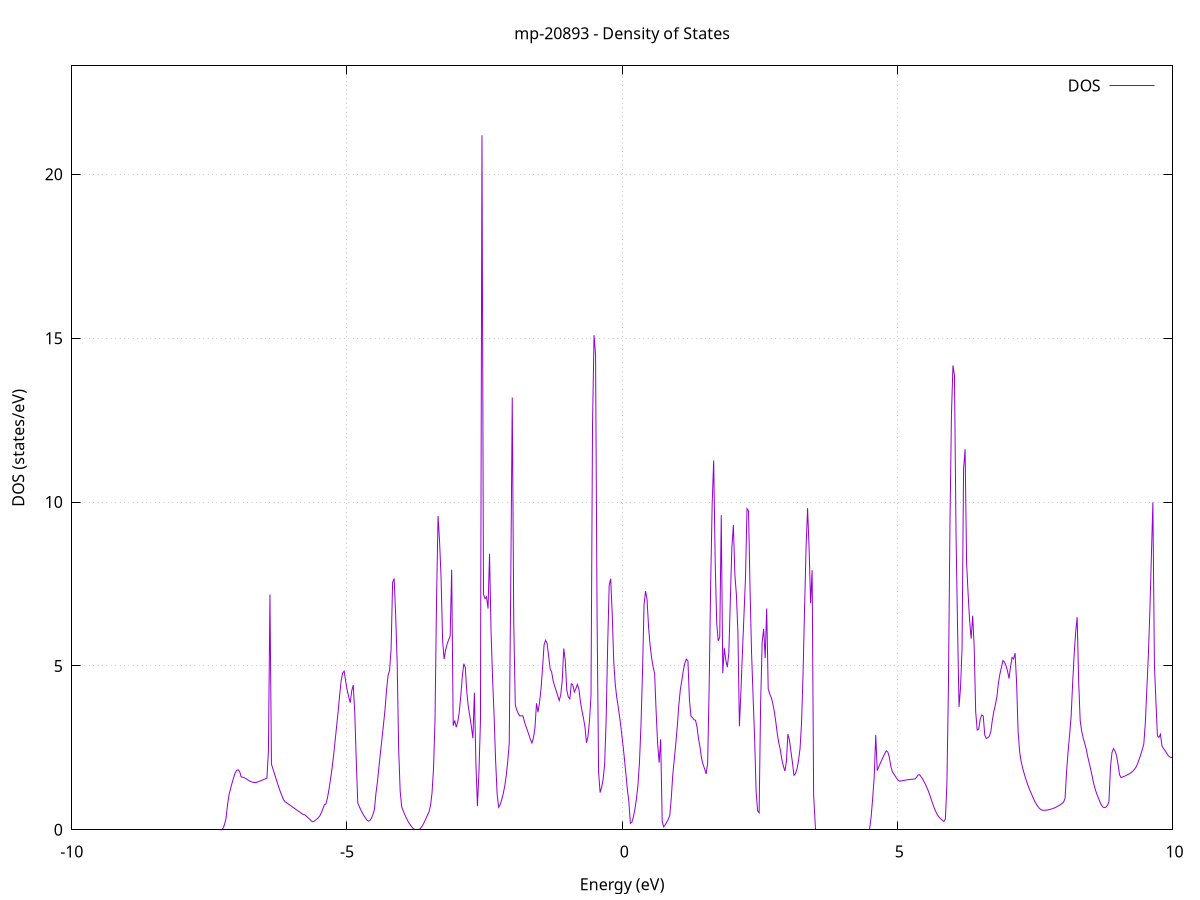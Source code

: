 set title 'mp-20893 - Density of States'
set xlabel 'Energy (eV)'
set ylabel 'DOS (states/eV)'
set grid
set xrange [-10:10]
set yrange [0:23.310]
set xzeroaxis lt -1
set terminal png size 800,600
set output 'mp-20893_dos_gnuplot.png'
plot '-' using 1:2 with lines title 'DOS'
-23.103200 0.000000
-23.075700 0.000000
-23.048200 0.000000
-23.020700 0.000000
-22.993100 0.000000
-22.965600 0.000000
-22.938100 0.000000
-22.910600 0.000000
-22.883100 0.000000
-22.855600 0.000000
-22.828000 0.000000
-22.800500 0.000000
-22.773000 0.000000
-22.745500 0.000000
-22.718000 0.000000
-22.690400 0.000000
-22.662900 0.000000
-22.635400 0.000000
-22.607900 0.000000
-22.580400 0.000000
-22.552900 0.000000
-22.525300 0.000000
-22.497800 0.000000
-22.470300 0.000000
-22.442800 0.000000
-22.415300 0.000000
-22.387700 0.000000
-22.360200 0.000000
-22.332700 0.000000
-22.305200 0.000000
-22.277700 0.000000
-22.250200 0.000000
-22.222600 0.000000
-22.195100 0.000000
-22.167600 0.000000
-22.140100 0.000000
-22.112600 0.000000
-22.085000 0.000000
-22.057500 0.000000
-22.030000 0.000000
-22.002500 0.000000
-21.975000 0.000000
-21.947500 0.000000
-21.919900 0.000000
-21.892400 0.000000
-21.864900 0.000000
-21.837400 0.000000
-21.809900 0.000000
-21.782300 0.000000
-21.754800 0.000000
-21.727300 0.000000
-21.699800 0.000000
-21.672300 0.000000
-21.644800 0.000000
-21.617200 0.000000
-21.589700 0.000000
-21.562200 0.000000
-21.534700 0.000000
-21.507200 0.000000
-21.479600 0.000000
-21.452100 0.000000
-21.424600 0.000000
-21.397100 0.000000
-21.369600 0.000000
-21.342000 0.000000
-21.314500 0.000000
-21.287000 0.000000
-21.259500 0.000000
-21.232000 0.000000
-21.204500 0.000000
-21.176900 0.000000
-21.149400 0.000000
-21.121900 0.000000
-21.094400 0.000000
-21.066900 0.000000
-21.039300 0.000000
-21.011800 0.000000
-20.984300 0.000000
-20.956800 0.000000
-20.929300 0.000000
-20.901800 0.000000
-20.874200 0.000000
-20.846700 0.000000
-20.819200 0.000000
-20.791700 0.000000
-20.764200 0.000000
-20.736600 0.000000
-20.709100 0.000000
-20.681600 0.000000
-20.654100 0.000000
-20.626600 0.000000
-20.599100 2.984300
-20.571500 80.518900
-20.544000 7.092500
-20.516500 72.574800
-20.489000 9.875400
-20.461500 66.255300
-20.433900 0.000000
-20.406400 30.136300
-20.378900 113.864200
-20.351400 185.134900
-20.323900 0.000000
-20.296400 142.499000
-20.268800 95.888700
-20.241300 30.122700
-20.213800 0.000000
-20.186300 0.000000
-20.158800 0.000000
-20.131200 0.000000
-20.103700 0.000000
-20.076200 0.000000
-20.048700 0.000000
-20.021200 0.000000
-19.993700 0.000000
-19.966100 0.000000
-19.938600 0.000000
-19.911100 0.000000
-19.883600 0.000000
-19.856100 0.000000
-19.828500 0.000000
-19.801000 0.000000
-19.773500 0.000000
-19.746000 0.000000
-19.718500 0.000000
-19.691000 0.000000
-19.663400 0.000000
-19.635900 0.000000
-19.608400 0.000000
-19.580900 0.000000
-19.553400 0.000000
-19.525800 0.000000
-19.498300 0.000000
-19.470800 0.000000
-19.443300 0.000000
-19.415800 0.000000
-19.388300 0.000000
-19.360700 0.000000
-19.333200 0.000000
-19.305700 0.000000
-19.278200 0.000000
-19.250700 0.000000
-19.223100 0.000000
-19.195600 0.000000
-19.168100 0.000000
-19.140600 0.000000
-19.113100 0.000000
-19.085600 0.000000
-19.058000 0.000000
-19.030500 0.000000
-19.003000 0.000000
-18.975500 0.000000
-18.948000 0.000000
-18.920400 0.000000
-18.892900 0.000000
-18.865400 0.000000
-18.837900 0.000000
-18.810400 0.000000
-18.782900 0.000000
-18.755300 0.000000
-18.727800 0.000000
-18.700300 0.000000
-18.672800 0.000000
-18.645300 0.000000
-18.617700 0.000000
-18.590200 0.000000
-18.562700 0.000000
-18.535200 0.000000
-18.507700 0.000000
-18.480100 0.013700
-18.452600 0.731300
-18.425100 1.929200
-18.397600 2.325400
-18.370100 2.918200
-18.342600 3.620500
-18.315000 4.299600
-18.287500 6.161400
-18.260000 7.040600
-18.232500 8.308300
-18.205000 11.029000
-18.177400 10.541000
-18.149900 9.476400
-18.122400 4.095000
-18.094900 2.610800
-18.067400 2.609400
-18.039900 3.598800
-18.012300 5.442000
-17.984800 8.865600
-17.957300 20.122600
-17.929800 10.471700
-17.902300 5.591600
-17.874700 3.917000
-17.847200 2.547800
-17.819700 1.739000
-17.792200 1.781400
-17.764700 2.583300
-17.737200 7.942500
-17.709600 18.495100
-17.682100 13.546500
-17.654600 8.040900
-17.627100 5.573100
-17.599600 4.460100
-17.572000 3.543700
-17.544500 2.851700
-17.517000 2.376800
-17.489500 1.797900
-17.462000 1.647700
-17.434500 0.669900
-17.406900 0.000000
-17.379400 0.000000
-17.351900 0.000000
-17.324400 0.000000
-17.296900 0.000000
-17.269300 0.000000
-17.241800 0.000000
-17.214300 0.000000
-17.186800 0.000000
-17.159300 0.000000
-17.131800 0.000000
-17.104200 0.000000
-17.076700 0.000000
-17.049200 0.000000
-17.021700 0.000000
-16.994200 0.000000
-16.966600 0.000000
-16.939100 0.000000
-16.911600 0.000000
-16.884100 0.000000
-16.856600 0.000000
-16.829100 0.000000
-16.801500 0.000000
-16.774000 0.000000
-16.746500 0.000000
-16.719000 0.000000
-16.691500 0.000000
-16.663900 0.000000
-16.636400 0.000000
-16.608900 0.000000
-16.581400 0.000000
-16.553900 0.000000
-16.526400 0.000000
-16.498800 0.000000
-16.471300 0.000000
-16.443800 0.000000
-16.416300 0.000000
-16.388800 0.000000
-16.361200 0.000000
-16.333700 0.000000
-16.306200 0.000000
-16.278700 0.000000
-16.251200 0.000000
-16.223700 0.000000
-16.196100 0.000000
-16.168600 0.000000
-16.141100 0.000000
-16.113600 0.000000
-16.086100 0.000000
-16.058500 0.000000
-16.031000 0.000000
-16.003500 0.000000
-15.976000 0.000000
-15.948500 0.000000
-15.920900 0.000000
-15.893400 0.000000
-15.865900 0.000000
-15.838400 0.000000
-15.810900 0.000000
-15.783400 0.000000
-15.755800 0.000000
-15.728300 0.000000
-15.700800 0.000000
-15.673300 0.000000
-15.645800 0.000000
-15.618200 0.000000
-15.590700 0.000000
-15.563200 0.000000
-15.535700 0.000000
-15.508200 0.000000
-15.480700 0.000000
-15.453100 0.000000
-15.425600 0.000000
-15.398100 0.000000
-15.370600 0.000000
-15.343100 0.000000
-15.315500 0.000000
-15.288000 0.000000
-15.260500 0.000000
-15.233000 0.000000
-15.205500 0.000000
-15.178000 0.000000
-15.150400 0.000000
-15.122900 0.000000
-15.095400 0.000000
-15.067900 0.000000
-15.040400 0.000000
-15.012800 0.000000
-14.985300 0.000000
-14.957800 0.000000
-14.930300 0.000000
-14.902800 0.000000
-14.875300 0.000000
-14.847700 0.000000
-14.820200 0.000000
-14.792700 0.000000
-14.765200 0.000000
-14.737700 0.000000
-14.710100 0.000000
-14.682600 0.000000
-14.655100 0.000000
-14.627600 0.000000
-14.600100 0.000000
-14.572600 0.000000
-14.545000 0.000000
-14.517500 0.000000
-14.490000 0.000000
-14.462500 0.000000
-14.435000 0.000000
-14.407400 0.000000
-14.379900 0.000000
-14.352400 0.000000
-14.324900 0.000000
-14.297400 0.000000
-14.269900 0.000000
-14.242300 0.000000
-14.214800 0.000000
-14.187300 0.000000
-14.159800 0.000000
-14.132300 0.000000
-14.104700 0.000000
-14.077200 0.000000
-14.049700 0.000000
-14.022200 0.000000
-13.994700 0.000000
-13.967200 0.000000
-13.939600 0.000000
-13.912100 0.000000
-13.884600 0.000000
-13.857100 0.000000
-13.829600 0.000000
-13.802000 0.000000
-13.774500 0.000000
-13.747000 0.000000
-13.719500 0.000000
-13.692000 0.000000
-13.664500 0.000000
-13.636900 0.000000
-13.609400 0.000000
-13.581900 0.000000
-13.554400 0.000000
-13.526900 0.000000
-13.499300 0.000000
-13.471800 0.000000
-13.444300 0.000000
-13.416800 0.000000
-13.389300 0.000000
-13.361700 0.000000
-13.334200 0.000000
-13.306700 0.000000
-13.279200 0.000000
-13.251700 0.000000
-13.224200 0.000000
-13.196600 0.000000
-13.169100 0.000000
-13.141600 0.000000
-13.114100 0.000000
-13.086600 0.000000
-13.059000 0.000000
-13.031500 0.000000
-13.004000 0.000000
-12.976500 0.000000
-12.949000 0.000000
-12.921500 0.000000
-12.893900 0.000000
-12.866400 0.000000
-12.838900 0.000000
-12.811400 0.000000
-12.783900 0.000000
-12.756300 0.000000
-12.728800 0.000000
-12.701300 0.000000
-12.673800 0.000000
-12.646300 0.000000
-12.618800 0.000000
-12.591200 0.000000
-12.563700 0.000000
-12.536200 14.837500
-12.508700 21.781400
-12.481200 7.895100
-12.453600 37.773900
-12.426100 18.374700
-12.398600 7.848900
-12.371100 2.328300
-12.343600 8.293700
-12.316100 9.702400
-12.288500 9.177000
-12.261000 9.053500
-12.233500 8.295400
-12.206000 8.546600
-12.178500 5.923500
-12.150900 4.579500
-12.123400 3.636100
-12.095900 2.824800
-12.068400 2.089000
-12.040900 1.227000
-12.013400 0.350200
-11.985800 0.000000
-11.958300 0.000000
-11.930800 0.000000
-11.903300 0.000000
-11.875800 0.000000
-11.848200 0.000000
-11.820700 0.000000
-11.793200 0.000000
-11.765700 0.000000
-11.738200 0.000000
-11.710700 0.000000
-11.683100 0.000000
-11.655600 0.000000
-11.628100 0.000000
-11.600600 0.000000
-11.573100 0.000000
-11.545500 0.000000
-11.518000 0.000000
-11.490500 0.000000
-11.463000 0.000000
-11.435500 0.000000
-11.408000 0.000000
-11.380400 0.000000
-11.352900 0.000000
-11.325400 0.000000
-11.297900 0.000000
-11.270400 0.000000
-11.242800 0.000000
-11.215300 0.000000
-11.187800 0.000000
-11.160300 0.000000
-11.132800 0.000000
-11.105300 0.000000
-11.077700 0.000000
-11.050200 0.000000
-11.022700 0.000000
-10.995200 0.000000
-10.967700 0.000000
-10.940100 0.000000
-10.912600 0.000000
-10.885100 0.000000
-10.857600 0.000000
-10.830100 0.000000
-10.802600 0.000000
-10.775000 0.000000
-10.747500 0.000000
-10.720000 0.000000
-10.692500 0.000000
-10.665000 0.000000
-10.637400 0.000000
-10.609900 0.000000
-10.582400 0.000000
-10.554900 0.000000
-10.527400 0.000000
-10.499800 0.000000
-10.472300 0.000000
-10.444800 0.000000
-10.417300 0.000000
-10.389800 0.000000
-10.362300 0.000000
-10.334700 0.000000
-10.307200 0.000000
-10.279700 0.000000
-10.252200 0.000000
-10.224700 0.000000
-10.197100 0.000000
-10.169600 0.000000
-10.142100 0.000000
-10.114600 0.000000
-10.087100 0.000000
-10.059600 0.000000
-10.032000 0.000000
-10.004500 0.000000
-9.977000 0.000000
-9.949500 0.000000
-9.922000 0.000000
-9.894400 0.000000
-9.866900 0.000000
-9.839400 0.000000
-9.811900 0.000000
-9.784400 0.000000
-9.756900 0.000000
-9.729300 0.000000
-9.701800 0.000000
-9.674300 0.000000
-9.646800 0.000000
-9.619300 0.000000
-9.591700 0.000000
-9.564200 0.000000
-9.536700 0.000000
-9.509200 0.000000
-9.481700 0.000000
-9.454200 0.000000
-9.426600 0.000000
-9.399100 0.000000
-9.371600 0.000000
-9.344100 0.000000
-9.316600 0.000000
-9.289000 0.000000
-9.261500 0.000000
-9.234000 0.000000
-9.206500 0.000000
-9.179000 0.000000
-9.151500 0.000000
-9.123900 0.000000
-9.096400 0.000000
-9.068900 0.000000
-9.041400 0.000000
-9.013900 0.000000
-8.986300 0.000000
-8.958800 0.000000
-8.931300 0.000000
-8.903800 0.000000
-8.876300 0.000000
-8.848800 0.000000
-8.821200 0.000000
-8.793700 0.000000
-8.766200 0.000000
-8.738700 0.000000
-8.711200 0.000000
-8.683600 0.000000
-8.656100 0.000000
-8.628600 0.000000
-8.601100 0.000000
-8.573600 0.000000
-8.546100 0.000000
-8.518500 0.000000
-8.491000 0.000000
-8.463500 0.000000
-8.436000 0.000000
-8.408500 0.000000
-8.380900 0.000000
-8.353400 0.000000
-8.325900 0.000000
-8.298400 0.000000
-8.270900 0.000000
-8.243400 0.000000
-8.215800 0.000000
-8.188300 0.000000
-8.160800 0.000000
-8.133300 0.000000
-8.105800 0.000000
-8.078200 0.000000
-8.050700 0.000000
-8.023200 0.000000
-7.995700 0.000000
-7.968200 0.000000
-7.940600 0.000000
-7.913100 0.000000
-7.885600 0.000000
-7.858100 0.000000
-7.830600 0.000000
-7.803100 0.000000
-7.775500 0.000000
-7.748000 0.000000
-7.720500 0.000000
-7.693000 0.000000
-7.665500 0.000000
-7.637900 0.000000
-7.610400 0.000000
-7.582900 0.000000
-7.555400 0.000000
-7.527900 0.000000
-7.500400 0.000000
-7.472800 0.000000
-7.445300 0.000000
-7.417800 0.000000
-7.390300 0.000000
-7.362800 0.000000
-7.335200 0.000000
-7.307700 0.000000
-7.280200 0.000100
-7.252700 0.042000
-7.225200 0.159000
-7.197700 0.351100
-7.170100 0.768200
-7.142600 1.074400
-7.115100 1.256500
-7.087600 1.428100
-7.060100 1.589500
-7.032500 1.732200
-7.005000 1.814200
-6.977500 1.829900
-6.950000 1.779000
-6.922500 1.613400
-6.895000 1.605000
-6.867400 1.588900
-6.839900 1.565000
-6.812400 1.533700
-6.784900 1.503300
-6.757400 1.478400
-6.729800 1.458700
-6.702300 1.446200
-6.674800 1.442200
-6.647300 1.446600
-6.619800 1.459500
-6.592300 1.478900
-6.564700 1.498600
-6.537200 1.518000
-6.509700 1.536900
-6.482200 1.555600
-6.454700 1.573800
-6.427100 2.398600
-6.399600 7.177700
-6.372100 2.005300
-6.344600 1.854800
-6.317100 1.710700
-6.289600 1.562400
-6.262000 1.415900
-6.234500 1.275300
-6.207000 1.144800
-6.179500 1.024600
-6.152000 0.914500
-6.124400 0.855900
-6.096900 0.823500
-6.069400 0.791100
-6.041900 0.758600
-6.014400 0.726100
-5.986900 0.693400
-5.959300 0.660700
-5.931800 0.627900
-5.904300 0.595000
-5.876800 0.562100
-5.849300 0.529100
-5.821700 0.496000
-5.794200 0.467800
-5.766700 0.455700
-5.739200 0.415600
-5.711700 0.374400
-5.684200 0.332200
-5.656600 0.288800
-5.629100 0.244400
-5.601600 0.257200
-5.574100 0.288900
-5.546600 0.327200
-5.519000 0.372200
-5.491500 0.429000
-5.464000 0.530400
-5.436500 0.644400
-5.409000 0.768000
-5.381400 0.789500
-5.353900 0.979000
-5.326400 1.237600
-5.298900 1.547000
-5.271400 1.872900
-5.243900 2.261300
-5.216300 2.701300
-5.188800 3.145400
-5.161300 3.594200
-5.133800 4.090000
-5.106300 4.543600
-5.078700 4.783700
-5.051200 4.840900
-5.023700 4.529100
-4.996200 4.257900
-4.968700 4.063000
-4.941200 3.879000
-4.913600 4.237800
-4.886100 4.417100
-4.858600 3.585700
-4.831100 2.122600
-4.803600 0.817300
-4.776000 0.705900
-4.748500 0.606700
-4.721000 0.516500
-4.693500 0.435200
-4.666000 0.362800
-4.638500 0.299300
-4.610900 0.263800
-4.583400 0.283300
-4.555900 0.349800
-4.528400 0.463300
-4.500900 0.623700
-4.473300 1.114000
-4.445800 1.470000
-4.418300 1.931200
-4.390800 2.371400
-4.363300 2.792700
-4.335800 3.222900
-4.308200 3.678200
-4.280700 4.269600
-4.253200 4.707500
-4.225700 4.862200
-4.198200 5.513300
-4.170600 7.552700
-4.143100 7.667100
-4.115600 6.562200
-4.088100 5.114100
-4.060600 2.451500
-4.033100 1.170300
-4.005500 0.698900
-3.978000 0.577100
-3.950500 0.465900
-3.923000 0.365200
-3.895500 0.275100
-3.867900 0.195600
-3.840400 0.126600
-3.812900 0.068200
-3.785400 0.020400
-3.757900 0.000000
-3.730400 0.000000
-3.702800 0.000000
-3.675300 0.020200
-3.647800 0.077900
-3.620300 0.151000
-3.592800 0.239600
-3.565200 0.343600
-3.537700 0.445000
-3.510200 0.543900
-3.482700 0.729400
-3.455200 1.112100
-3.427700 1.856300
-3.400100 3.353700
-3.372600 6.993400
-3.345100 9.576300
-3.317600 8.808000
-3.290100 7.688600
-3.262500 5.783000
-3.235000 5.209800
-3.207500 5.491900
-3.180000 5.665600
-3.152500 5.800900
-3.125000 5.907100
-3.097400 7.935700
-3.069900 3.176800
-3.042400 3.336100
-3.014900 3.131400
-2.987400 3.287700
-2.959800 3.585800
-2.932300 4.079700
-2.904800 4.659200
-2.877300 5.068100
-2.849800 4.949100
-2.822300 4.197300
-2.794700 3.743100
-2.767200 3.469700
-2.739700 3.153200
-2.712200 2.792300
-2.684700 4.179600
-2.657100 2.016700
-2.629600 0.722800
-2.602100 1.744100
-2.574600 3.321500
-2.547100 21.191300
-2.519500 7.188200
-2.492000 7.055100
-2.464500 7.108700
-2.437000 6.749600
-2.409500 8.421200
-2.382000 6.039100
-2.354400 4.621000
-2.326900 3.490000
-2.299400 2.126300
-2.271900 1.094300
-2.244400 0.687100
-2.216800 0.765900
-2.189300 0.911800
-2.161800 1.093800
-2.134300 1.319800
-2.106800 1.646800
-2.079300 2.086300
-2.051700 2.638100
-2.024200 7.459500
-1.996700 13.190800
-1.969200 6.279100
-1.941700 3.810300
-1.914100 3.650200
-1.886600 3.541200
-1.859100 3.475500
-1.831600 3.476100
-1.804100 3.479900
-1.776600 3.305000
-1.749000 3.160100
-1.721500 3.032300
-1.694000 2.897600
-1.666500 2.755900
-1.639000 2.648000
-1.611400 2.810400
-1.583900 3.106700
-1.556400 3.859700
-1.528900 3.587000
-1.501400 3.885100
-1.473900 4.302400
-1.446300 4.937300
-1.418800 5.639700
-1.391300 5.783700
-1.363800 5.687000
-1.336300 5.308500
-1.308700 4.913200
-1.281200 4.814100
-1.253700 4.543600
-1.226200 4.381600
-1.198700 4.243800
-1.171200 4.093100
-1.143600 3.944400
-1.116100 4.117300
-1.088600 4.552900
-1.061100 5.530000
-1.033600 5.167000
-1.006000 4.262200
-0.978500 4.053500
-0.951000 3.993300
-0.923500 4.453900
-0.896000 4.419700
-0.868500 4.205500
-0.840900 4.304800
-0.813400 4.437300
-0.785900 4.295200
-0.758400 3.911900
-0.730900 3.642100
-0.703300 3.409300
-0.675800 3.137500
-0.648300 2.655000
-0.620800 2.842800
-0.593300 3.320800
-0.565800 4.100200
-0.538200 12.358600
-0.510700 15.095200
-0.483200 14.506400
-0.455700 6.518100
-0.428200 1.771100
-0.400600 1.136400
-0.373100 1.292200
-0.345600 1.540900
-0.318100 1.988900
-0.290600 3.362600
-0.263100 5.624900
-0.235500 7.463100
-0.208000 7.658300
-0.180500 6.583600
-0.153000 5.137300
-0.125500 4.446800
-0.097900 4.035500
-0.070400 3.736400
-0.042900 3.402800
-0.015400 3.034800
0.012100 2.632300
0.039700 2.195300
0.067200 1.723900
0.094700 1.230000
0.122200 0.855100
0.149700 0.194800
0.177200 0.232900
0.204800 0.396300
0.232300 0.633200
0.259800 0.944000
0.287300 1.366700
0.314800 2.063200
0.342400 3.191100
0.369900 4.802100
0.397400 6.847200
0.424900 7.284600
0.452400 7.032800
0.479900 6.189400
0.507500 5.627300
0.535000 5.247700
0.562500 4.978000
0.590000 4.768000
0.617500 3.610900
0.645100 2.614200
0.672600 2.047600
0.700100 2.762900
0.727600 0.262100
0.755100 0.089600
0.782600 0.150800
0.810200 0.227900
0.837700 0.320900
0.865200 0.433300
0.892700 0.970100
0.920200 1.682500
0.947800 2.160900
0.975300 2.639800
1.002800 3.173200
1.030300 3.816800
1.057800 4.282200
1.085300 4.564800
1.112900 4.872500
1.140400 5.095400
1.167900 5.205900
1.195400 5.151000
1.222900 3.960000
1.250500 3.464600
1.278000 3.423800
1.305500 3.357600
1.333000 3.343400
1.360500 3.134600
1.388000 2.772800
1.415600 2.512500
1.443100 2.169800
1.470600 1.991300
1.498100 1.860100
1.525600 1.703900
1.553200 2.027500
1.580700 4.332500
1.608200 7.477500
1.635700 9.936200
1.663200 11.271600
1.690700 8.162500
1.718300 6.296900
1.745800 5.760300
1.773300 5.879400
1.800800 9.601000
1.828300 4.775800
1.855900 5.542400
1.883400 5.176300
1.910900 4.965000
1.938400 5.390300
1.965900 7.011600
1.993400 8.604500
2.021000 9.300400
2.048500 7.784800
2.076000 7.167700
2.103500 6.019200
2.131000 3.160900
2.158600 4.244300
2.186100 5.432100
2.213600 6.554900
2.241100 7.687400
2.268600 9.797400
2.296100 9.734600
2.323700 7.362000
2.351200 5.418700
2.378700 4.083400
2.406200 2.835800
2.433700 1.187400
2.461300 0.578000
2.488800 0.518000
2.516300 3.863600
2.543800 5.716400
2.571300 6.129700
2.598900 5.239700
2.626400 6.749800
2.653900 4.300400
2.681400 4.146200
2.708900 4.039200
2.736400 3.863900
2.764000 3.612200
2.791500 3.297100
2.819000 2.935300
2.846500 2.651900
2.874000 2.439400
2.901600 2.147600
2.929100 1.945700
2.956600 1.793500
2.984100 2.073800
3.011600 2.919600
3.039100 2.745500
3.066700 2.391900
3.094200 2.052800
3.121700 1.660400
3.149200 1.711400
3.176700 1.859700
3.204300 2.105100
3.231800 2.465000
3.259300 3.251200
3.286800 4.742100
3.314300 6.730700
3.341800 8.608700
3.369400 9.814900
3.396900 8.585100
3.424400 6.913400
3.451900 7.919900
3.479400 1.063200
3.507000 0.000000
3.534500 0.000000
3.562000 0.000000
3.589500 0.000000
3.617000 0.000000
3.644500 0.000000
3.672100 0.000000
3.699600 0.000000
3.727100 0.000000
3.754600 0.000000
3.782100 0.000000
3.809700 0.000000
3.837200 0.000000
3.864700 0.000000
3.892200 0.000000
3.919700 0.000000
3.947200 0.000000
3.974800 0.000000
4.002300 0.000000
4.029800 0.000000
4.057300 0.000000
4.084800 0.000000
4.112400 0.000000
4.139900 0.000000
4.167400 0.000000
4.194900 0.000000
4.222400 0.000000
4.249900 0.000000
4.277500 0.000000
4.305000 0.000000
4.332500 0.000000
4.360000 0.000000
4.387500 0.000000
4.415100 0.000000
4.442600 0.000000
4.470100 0.000000
4.497600 0.000000
4.525100 0.408800
4.552600 0.972300
4.580200 1.618600
4.607700 2.890100
4.635200 1.808000
4.662700 1.919300
4.690200 2.027100
4.717800 2.131400
4.745300 2.232100
4.772800 2.327400
4.800300 2.409200
4.827800 2.371700
4.855300 2.205500
4.882900 1.932800
4.910400 1.769700
4.937900 1.700400
4.965400 1.627100
4.992900 1.558800
5.020500 1.503600
5.048000 1.484400
5.075500 1.492700
5.103000 1.501900
5.130500 1.510400
5.158100 1.518300
5.185600 1.525400
5.213100 1.531900
5.240600 1.537800
5.268100 1.543000
5.295600 1.547500
5.323200 1.551300
5.350700 1.603300
5.378200 1.675600
5.405700 1.677200
5.433200 1.618100
5.460800 1.546600
5.488300 1.463900
5.515800 1.369900
5.543300 1.264800
5.570800 1.150200
5.598300 1.022000
5.625900 0.875500
5.653400 0.741900
5.680900 0.623800
5.708400 0.521500
5.735900 0.435100
5.763500 0.377200
5.791000 0.329900
5.818500 0.289700
5.846000 0.255400
5.873500 0.329500
5.901000 1.414300
5.928600 4.354300
5.956100 9.276700
5.983600 12.664700
6.011100 14.169500
6.038600 13.858900
6.066200 9.082100
6.093700 6.247400
6.121200 3.748400
6.148700 4.344900
6.176200 5.531200
6.203700 11.017300
6.231300 11.610900
6.258800 8.143500
6.286300 7.194800
6.313800 6.378500
6.341300 5.833400
6.368900 6.530500
6.396400 5.588700
6.423900 3.601700
6.451400 3.043500
6.478900 3.068400
6.506400 3.379300
6.534000 3.504400
6.561500 3.471600
6.589000 2.887100
6.616500 2.787800
6.644000 2.808300
6.671600 2.854900
6.699100 2.995800
6.726600 3.342600
6.754100 3.617200
6.781600 3.814300
6.809100 4.057100
6.836700 4.471900
6.864200 4.755100
6.891700 4.954100
6.919200 5.163600
6.946700 5.120900
6.974300 5.007100
7.001800 4.848200
7.029300 4.616400
7.056800 4.972400
7.084300 5.257600
7.111800 5.212200
7.139400 5.390300
7.166900 4.511400
7.194400 3.006200
7.221900 2.393800
7.249400 2.081300
7.277000 1.886800
7.304500 1.718100
7.332000 1.563300
7.359500 1.422400
7.387000 1.295300
7.414500 1.182000
7.442100 1.079800
7.469600 0.965900
7.497100 0.867300
7.524600 0.785200
7.552100 0.716300
7.579700 0.655600
7.607200 0.617900
7.634700 0.596100
7.662200 0.595300
7.689700 0.597300
7.717200 0.602100
7.744800 0.609600
7.772300 0.620000
7.799800 0.633100
7.827300 0.649000
7.854800 0.667700
7.882400 0.689200
7.909900 0.713400
7.937400 0.740400
7.964900 0.770300
7.992400 0.802900
8.020000 0.838300
8.047500 0.955000
8.075000 1.758300
8.102500 2.374300
8.130000 2.891100
8.157500 3.444000
8.185100 4.448000
8.212600 5.334200
8.240100 6.021300
8.267600 6.487600
8.295100 4.525000
8.322700 3.330200
8.350200 3.003500
8.377700 2.800200
8.405200 2.634900
8.432700 2.459400
8.460200 2.228700
8.487800 2.029300
8.515300 1.832900
8.542800 1.613800
8.570300 1.394000
8.597800 1.224000
8.625400 1.090800
8.652900 0.972100
8.680400 0.858300
8.707900 0.755300
8.735400 0.694300
8.762900 0.674700
8.790500 0.691100
8.818000 0.743300
8.845500 0.856700
8.873000 1.905700
8.900500 2.358400
8.928100 2.476500
8.955600 2.405000
8.983100 2.264600
9.010600 1.995400
9.038100 1.678500
9.065600 1.594100
9.093200 1.610700
9.120700 1.629600
9.148200 1.650600
9.175700 1.673500
9.203200 1.698600
9.230800 1.725900
9.258300 1.758700
9.285800 1.799400
9.313300 1.852000
9.340800 1.923800
9.368300 2.030300
9.395900 2.157600
9.423400 2.297100
9.450900 2.448800
9.478400 2.612800
9.505900 3.248000
9.533500 4.288800
9.561000 5.309100
9.588500 6.659500
9.616000 8.318600
9.643500 9.994300
9.671000 5.065400
9.698600 3.916000
9.726100 2.866900
9.753600 2.819100
9.781100 2.915800
9.808600 2.555000
9.836200 2.483700
9.863700 2.416400
9.891200 2.345300
9.918700 2.270500
9.946200 2.225900
9.973700 2.202000
10.001300 2.216500
10.028800 2.259000
10.056300 2.343600
10.083800 2.879800
10.111300 3.980900
10.138900 4.747100
10.166400 6.051600
10.193900 10.465700
10.221400 4.470300
10.248900 4.010200
10.276400 8.794600
10.304000 12.774300
10.331500 13.868300
10.359000 8.472500
10.386500 4.713700
10.414000 3.810400
10.441600 3.178400
10.469100 2.482200
10.496600 0.757700
10.524100 0.000000
10.551600 0.000000
10.579200 0.000000
10.606700 0.000000
10.634200 0.000000
10.661700 0.000000
10.689200 0.000000
10.716700 0.000000
10.744300 0.000000
10.771800 0.004400
10.799300 1.917200
10.826800 1.511800
10.854300 1.473000
10.881900 1.471700
10.909400 1.827800
10.936900 2.756100
10.964400 3.922900
10.991900 4.041900
11.019400 3.958000
11.047000 3.789500
11.074500 3.737300
11.102000 4.079000
11.129500 3.500100
11.157000 3.154900
11.184600 2.936200
11.212100 2.723000
11.239600 2.522200
11.267100 2.328300
11.294600 2.140600
11.322100 1.958900
11.349700 1.773000
11.377200 1.575200
11.404700 1.321400
11.432200 1.189200
11.459700 1.099300
11.487300 1.023700
11.514800 0.965100
11.542300 0.924100
11.569800 0.889600
11.597300 0.862100
11.624800 0.841900
11.652400 0.829200
11.679900 0.823900
11.707400 1.101400
11.734900 1.330800
11.762400 1.531100
11.790000 1.866500
11.817500 2.398800
11.845000 2.457900
11.872500 2.496900
11.900000 2.516200
11.927500 2.515700
11.955100 2.495600
11.982600 2.455800
12.010100 2.396200
12.037600 2.316900
12.065100 2.358300
12.092700 2.368300
12.120200 1.847500
12.147700 1.844200
12.175200 1.846700
12.202700 1.852600
12.230200 1.861900
12.257800 1.874700
12.285300 1.895200
12.312800 1.920200
12.340300 1.949400
12.367800 1.990300
12.395400 2.041000
12.422900 2.110900
12.450400 2.185200
12.477900 2.262100
12.505400 2.343500
12.532900 2.438700
12.560500 2.547300
12.588000 2.673600
12.615500 2.819500
12.643000 2.977500
12.670500 3.074800
12.698100 3.151900
12.725600 3.193600
12.753100 3.113700
12.780600 3.058500
12.808100 3.032600
12.835600 5.977300
12.863200 3.394500
12.890700 3.178900
12.918200 2.949800
12.945700 2.716800
12.973200 2.483400
13.000800 2.254500
13.028300 2.147500
13.055800 2.042100
13.083300 1.938300
13.110800 1.836100
13.138400 1.752600
13.165900 1.698400
13.193400 1.646000
13.220900 1.601900
13.248400 1.568800
13.275900 1.546800
13.303500 1.535900
13.331000 1.540800
13.358500 1.590500
13.386000 1.636000
13.413500 1.720400
13.441100 1.818200
13.468600 1.905600
13.496100 1.982800
13.523600 2.049500
13.551100 1.821700
13.578600 1.585400
13.606200 1.322700
13.633700 1.405500
13.661200 1.482100
13.688700 1.561800
13.716200 1.644500
13.743800 1.730400
13.771300 1.821900
13.798800 1.889200
13.826300 1.960400
13.853800 2.022200
13.881300 2.074500
13.908900 2.117500
13.936400 2.151100
13.963900 2.175900
13.991400 2.193700
14.018900 2.204600
14.046500 2.208600
14.074000 2.206400
14.101500 2.200400
14.129000 2.194000
14.156500 2.217800
14.184000 2.249900
14.211600 2.286200
14.239100 2.325100
14.266600 2.366500
14.294100 2.410500
14.321600 2.457100
14.349200 2.507600
14.376700 2.563600
14.404200 2.632100
14.431700 2.716100
14.459200 2.881300
14.486700 3.221400
14.514300 3.720700
14.541800 4.299300
14.569300 4.526100
14.596800 5.015000
14.624300 5.122000
14.651900 5.851400
14.679400 6.639000
14.706900 5.907100
14.734400 4.431100
14.761900 3.207500
14.789400 3.184000
14.817000 3.192600
14.844500 3.238100
14.872000 4.310100
14.899500 4.885900
14.927000 5.328800
14.954600 5.720800
14.982100 6.042700
15.009600 5.933700
15.037100 2.751200
15.064600 2.339100
15.092100 2.139600
15.119700 2.803100
15.147200 4.080100
15.174700 4.058600
15.202200 3.300900
15.229700 2.577900
15.257300 2.653600
15.284800 3.402700
15.312300 3.344300
15.339800 3.165100
15.367300 2.865100
15.394800 2.431200
15.422400 2.007000
15.449900 1.607300
15.477400 1.265000
15.504900 0.894800
15.532400 0.478100
15.560000 0.454400
15.587500 0.434400
15.615000 0.418200
15.642500 0.530900
15.670000 0.673300
15.697500 0.824000
15.725100 0.598200
15.752600 0.453200
15.780100 0.611900
15.807600 1.610800
15.835100 3.949900
15.862700 4.112700
15.890200 3.796800
15.917700 4.059400
15.945200 4.533600
15.972700 5.078600
16.000300 5.213300
16.027800 4.952400
16.055300 5.376100
16.082800 5.914800
16.110300 6.437300
16.137800 4.358700
16.165400 3.146800
16.192900 2.163100
16.220400 1.394400
16.247900 0.930300
16.275400 0.736300
16.303000 0.621100
16.330500 0.555100
16.358000 0.536800
16.385500 0.599400
16.413000 0.827500
16.440500 1.092600
16.468100 1.192200
16.495600 1.307600
16.523100 1.438800
16.550600 1.752500
16.578100 2.407700
16.605700 2.661500
16.633200 2.990900
16.660700 4.320400
16.688200 8.814400
16.715700 11.862200
16.743200 8.092700
16.770800 5.870100
16.798300 4.457600
16.825800 3.378800
16.853300 2.831700
16.880800 5.821000
16.908400 5.166200
16.935900 5.396600
16.963400 6.047900
16.990900 6.781000
17.018400 7.191800
17.045900 7.551400
17.073500 8.706100
17.101000 5.011800
17.128500 3.739200
17.156000 3.111900
17.183500 2.710600
17.211100 2.750500
17.238600 3.806800
17.266100 3.077300
17.293600 2.545500
17.321100 2.498900
17.348600 2.686800
17.376200 2.928100
17.403700 3.222800
17.431200 3.627900
17.458700 4.699800
17.486200 5.182100
17.513800 4.442500
17.541300 3.649900
17.568800 2.798100
17.596300 2.143800
17.623800 1.913300
17.651300 1.728400
17.678900 1.586700
17.706400 1.467600
17.733900 1.394400
17.761400 1.353200
17.788900 1.328000
17.816500 1.318800
17.844000 1.321500
17.871500 1.498600
17.899000 2.025900
17.926500 2.836900
17.954000 3.792600
17.981600 4.855000
18.009100 6.023100
18.036600 5.943900
18.064100 5.691900
18.091600 5.510100
18.119200 5.135500
18.146700 5.154500
18.174200 4.747100
18.201700 4.730400
18.229200 4.367800
18.256700 3.988700
18.284300 3.741600
18.311800 3.679200
18.339300 3.743400
18.366800 3.771400
18.394300 3.753400
18.421900 3.688700
18.449400 3.545600
18.476900 3.321300
18.504400 3.044500
18.531900 2.738500
18.559500 2.489300
18.587000 2.307100
18.614500 2.252200
18.642000 2.607100
18.669500 2.905200
18.697000 3.269600
18.724600 3.344700
18.752100 3.279400
18.779600 3.315000
18.807100 3.473300
18.834600 3.891700
18.862200 4.716300
18.889700 5.149800
18.917200 5.380900
18.944700 5.429500
18.972200 5.446300
18.999700 5.531100
19.027300 5.787900
19.054800 6.086200
19.082300 5.509700
19.109800 3.849700
19.137300 2.641000
19.164900 1.922400
19.192400 1.805800
19.219900 1.768900
19.247400 1.763800
19.274900 2.235400
19.302400 2.340700
19.330000 2.427900
19.357500 2.611700
19.385000 3.081200
19.412500 4.607100
19.440000 8.273600
19.467600 7.028000
19.495100 6.563200
19.522600 5.819500
19.550100 5.016900
19.577600 4.166900
19.605100 3.571300
19.632700 3.079200
19.660200 2.667000
19.687700 2.446100
19.715200 2.438800
19.742700 2.664500
19.770300 3.712600
19.797800 4.929800
19.825300 5.145000
19.852800 4.479900
19.880300 3.682000
19.907800 3.395300
19.935400 3.226400
19.962900 2.983200
19.990400 2.841600
20.017900 2.888500
20.045400 3.143800
20.073000 3.539000
20.100500 3.902000
20.128000 4.234800
20.155500 3.462000
20.183000 2.494900
20.210500 2.515000
20.238100 2.675900
20.265600 2.987500
20.293100 3.862600
20.320600 5.085300
20.348100 4.556000
20.375700 3.227100
20.403200 2.583000
20.430700 2.453600
20.458200 3.031900
20.485700 2.566500
20.513200 1.778300
20.540800 2.238000
20.568300 3.304100
20.595800 4.174700
20.623300 3.749100
20.650800 2.839900
20.678400 2.841300
20.705900 2.805600
20.733400 2.732800
20.760900 2.684500
20.788400 2.778900
20.815900 2.895700
20.843500 3.044300
20.871000 3.249200
20.898500 3.394500
20.926000 3.326800
20.953500 3.352700
20.981100 3.603400
21.008600 3.984400
21.036100 4.127000
21.063600 3.654700
21.091100 3.099800
21.118700 2.806200
21.146200 2.671100
21.173700 2.591000
21.201200 2.338800
21.228700 1.946800
21.256200 1.618400
21.283800 1.354000
21.311300 1.157400
21.338800 1.020300
21.366300 0.973400
21.393800 1.182300
21.421400 1.436200
21.448900 1.743200
21.476400 2.113800
21.503900 2.510600
21.531400 2.907700
21.558900 3.310600
21.586500 3.713400
21.614000 4.144400
21.641500 3.849200
21.669000 4.484900
21.696500 5.399600
21.724100 5.323200
21.751600 4.466900
21.779100 3.942500
21.806600 4.211500
21.834100 5.005500
21.861600 2.861100
21.889200 2.542200
21.916700 2.289600
21.944200 2.099300
21.971700 2.115200
21.999200 2.361600
22.026800 2.815100
22.054300 3.501900
22.081800 4.413200
22.109300 5.668700
22.136800 7.142500
22.164300 7.873300
22.191900 8.334700
22.219400 7.732000
22.246900 6.597600
22.274400 5.102900
22.301900 3.664300
22.329500 2.860100
22.357000 2.520600
22.384500 2.444600
22.412000 2.559000
22.439500 2.804700
22.467000 3.169300
22.494600 3.549700
22.522100 4.097600
22.549600 4.756100
22.577100 5.093200
22.604600 4.938000
22.632200 4.529900
22.659700 4.300000
22.687200 4.064900
22.714700 3.821800
22.742200 3.570200
22.769700 3.244200
22.797300 2.971600
22.824800 2.778300
22.852300 2.644400
22.879800 2.513000
22.907300 2.417500
22.934900 2.502800
22.962400 2.662400
22.989900 4.206900
23.017400 4.988300
23.044900 5.614000
23.072400 5.945300
23.100000 5.916500
23.127500 5.284300
23.155000 4.842700
23.182500 4.553700
23.210000 4.345900
23.237600 4.102400
23.265100 4.011700
23.292600 3.935200
23.320100 3.856200
23.347600 3.774700
23.375100 3.691900
23.402700 3.612700
23.430200 3.525800
23.457700 3.506200
23.485200 3.296300
23.512700 3.023000
23.540300 2.977900
23.567800 3.008200
23.595300 3.023600
23.622800 2.905200
23.650300 2.757100
23.677900 2.754800
23.705400 2.763400
23.732900 2.784200
23.760400 2.828400
23.787900 3.019700
23.815400 3.352100
23.843000 3.794400
23.870500 4.678300
23.898000 5.653000
23.925500 5.335000
23.953000 5.944400
23.980600 6.273100
24.008100 6.294500
24.035600 5.844800
24.063100 5.082700
24.090600 4.594700
24.118100 4.226500
24.145700 4.020900
24.173200 3.742100
24.200700 3.529000
24.228200 3.414700
24.255700 3.358300
24.283300 3.333600
24.310800 3.661900
24.338300 3.731000
24.365800 3.166300
24.393300 2.355600
24.420800 2.174800
24.448400 2.484400
24.475900 2.557200
24.503400 2.620700
24.530900 2.675000
24.558400 2.782400
24.586000 2.915500
24.613500 2.994500
24.641000 3.026900
24.668500 3.017200
24.696000 3.055000
24.723500 3.202400
24.751100 3.316700
24.778600 3.743200
24.806100 4.027500
24.833600 4.295900
24.861100 4.585100
24.888700 4.897400
24.916200 5.114200
24.943700 5.191100
24.971200 5.185200
24.998700 5.040200
25.026200 4.550500
25.053800 4.202600
25.081300 4.299000
25.108800 4.623700
25.136300 4.940400
25.163800 4.930200
25.191400 5.142000
25.218900 5.745800
25.246400 5.893600
25.273900 5.853300
25.301400 5.646800
25.328900 4.387900
25.356500 3.368700
25.384000 2.875300
25.411500 2.607900
25.439000 2.469600
25.466500 2.526300
25.494100 2.672100
25.521600 2.611600
25.549100 2.585500
25.576600 2.606700
25.604100 2.732700
25.631600 3.530500
25.659200 4.640200
25.686700 5.193000
25.714200 5.594100
25.741700 4.898600
25.769200 4.185000
25.796800 3.876500
25.824300 3.558900
25.851800 3.010800
25.879300 2.869900
25.906800 2.729500
25.934300 2.726700
25.961900 2.833200
25.989400 2.994500
26.016900 3.210800
26.044400 3.482300
26.071900 4.389300
26.099500 4.822000
26.127000 4.787400
26.154500 4.866200
26.182000 5.093100
26.209500 5.161900
26.237000 5.328400
26.264600 5.308800
26.292100 5.307900
26.319600 5.193800
26.347100 4.982200
26.374600 4.921800
26.402200 6.537700
26.429700 6.556500
26.457200 6.394300
26.484700 5.837000
26.512200 5.545700
26.539800 5.193700
26.567300 4.767100
26.594800 4.278800
26.622300 3.821400
26.649800 3.414200
26.677300 3.049400
26.704900 2.658500
26.732400 2.448600
26.759900 2.307800
26.787400 2.214600
26.814900 2.165000
26.842500 2.159100
26.870000 2.291900
26.897500 2.516600
26.925000 2.741500
26.952500 3.284700
26.980000 2.924100
27.007600 2.911800
27.035100 4.434000
27.062600 4.804300
27.090100 4.705100
27.117600 4.457800
27.145200 4.198000
27.172700 4.027600
27.200200 4.003400
27.227700 3.694500
27.255200 3.595500
27.282700 3.567000
27.310300 3.572800
27.337800 3.612700
27.365300 3.686800
27.392800 3.795100
27.420300 4.680000
27.447900 4.869300
27.475400 4.518700
27.502900 4.305800
27.530400 4.100700
27.557900 3.844900
27.585400 3.688800
27.613000 3.887200
27.640500 4.292100
27.668000 4.689800
27.695500 5.322500
27.723000 5.759900
27.750600 5.722200
27.778100 5.419900
27.805600 5.078400
27.833100 4.822200
27.860600 4.784600
27.888100 4.684400
27.915700 4.452900
27.943200 4.207800
27.970700 3.961800
27.998200 3.717700
28.025700 3.595100
28.053300 3.458100
28.080800 3.268700
28.108300 3.067600
28.135800 2.983800
28.163300 3.420200
28.190800 3.852200
28.218400 5.763400
28.245900 5.895400
28.273400 5.977100
28.300900 5.926900
28.328400 5.687000
28.356000 5.278200
28.383500 4.879400
28.411000 4.635500
28.438500 4.458900
28.466000 4.306600
28.493500 4.200600
28.521100 5.451300
28.548600 3.092200
28.576100 3.869400
28.603600 4.896300
28.631100 5.741800
28.658700 6.477900
28.686200 6.993000
28.713700 6.756500
28.741200 6.312500
28.768700 5.785600
28.796200 4.513100
28.823800 3.896200
28.851300 3.091900
28.878800 3.459400
28.906300 5.998900
28.933800 6.183300
28.961400 5.942900
28.988900 5.509300
29.016400 5.391800
29.043900 5.568100
29.071400 5.645500
29.099000 5.560300
29.126500 5.156000
29.154000 3.985200
29.181500 2.839000
29.209000 2.089500
29.236500 1.471300
29.264100 1.040600
29.291600 0.708300
29.319100 0.457200
29.346600 0.261000
29.374100 0.119400
29.401700 0.032500
29.429200 0.000200
29.456700 0.000000
29.484200 0.000000
29.511700 0.000000
29.539200 0.000000
29.566800 0.000000
29.594300 0.000000
29.621800 0.000000
29.649300 0.000000
29.676800 0.000000
29.704400 0.000000
29.731900 0.000000
29.759400 0.000000
29.786900 0.000000
29.814400 0.000000
29.841900 0.000000
29.869500 0.000000
29.897000 0.000000
29.924500 0.000000
29.952000 0.000000
29.979500 0.000000
30.007100 0.000000
30.034600 0.000000
30.062100 0.000000
30.089600 0.000000
30.117100 0.000000
30.144600 0.000000
30.172200 0.000000
30.199700 0.000000
30.227200 0.000000
30.254700 0.000000
30.282200 0.000000
30.309800 0.000000
30.337300 0.000000
30.364800 0.000000
30.392300 0.000000
30.419800 0.000000
30.447300 0.000000
30.474900 0.000000
30.502400 0.000000
30.529900 0.000000
30.557400 0.000000
30.584900 0.000000
30.612500 0.000000
30.640000 0.000000
30.667500 0.000000
30.695000 0.000000
30.722500 0.000000
30.750000 0.000000
30.777600 0.000000
30.805100 0.000000
30.832600 0.000000
30.860100 0.000000
30.887600 0.000000
30.915200 0.000000
30.942700 0.000000
30.970200 0.000000
30.997700 0.000000
31.025200 0.000000
31.052700 0.000000
31.080300 0.000000
31.107800 0.000000
31.135300 0.000000
31.162800 0.000000
31.190300 0.000000
31.217900 0.000000
31.245400 0.000000
31.272900 0.000000
31.300400 0.000000
31.327900 0.000000
31.355400 0.000000
31.383000 0.000000
31.410500 0.000000
31.438000 0.000000
31.465500 0.000000
31.493000 0.000000
31.520600 0.000000
31.548100 0.000000
31.575600 0.000000
31.603100 0.000000
31.630600 0.000000
31.658200 0.000000
31.685700 0.000000
31.713200 0.000000
31.740700 0.000000
31.768200 0.000000
31.795700 0.000000
31.823300 0.000000
31.850800 0.000000
31.878300 0.000000
31.905800 0.000000
31.933300 0.000000
e
